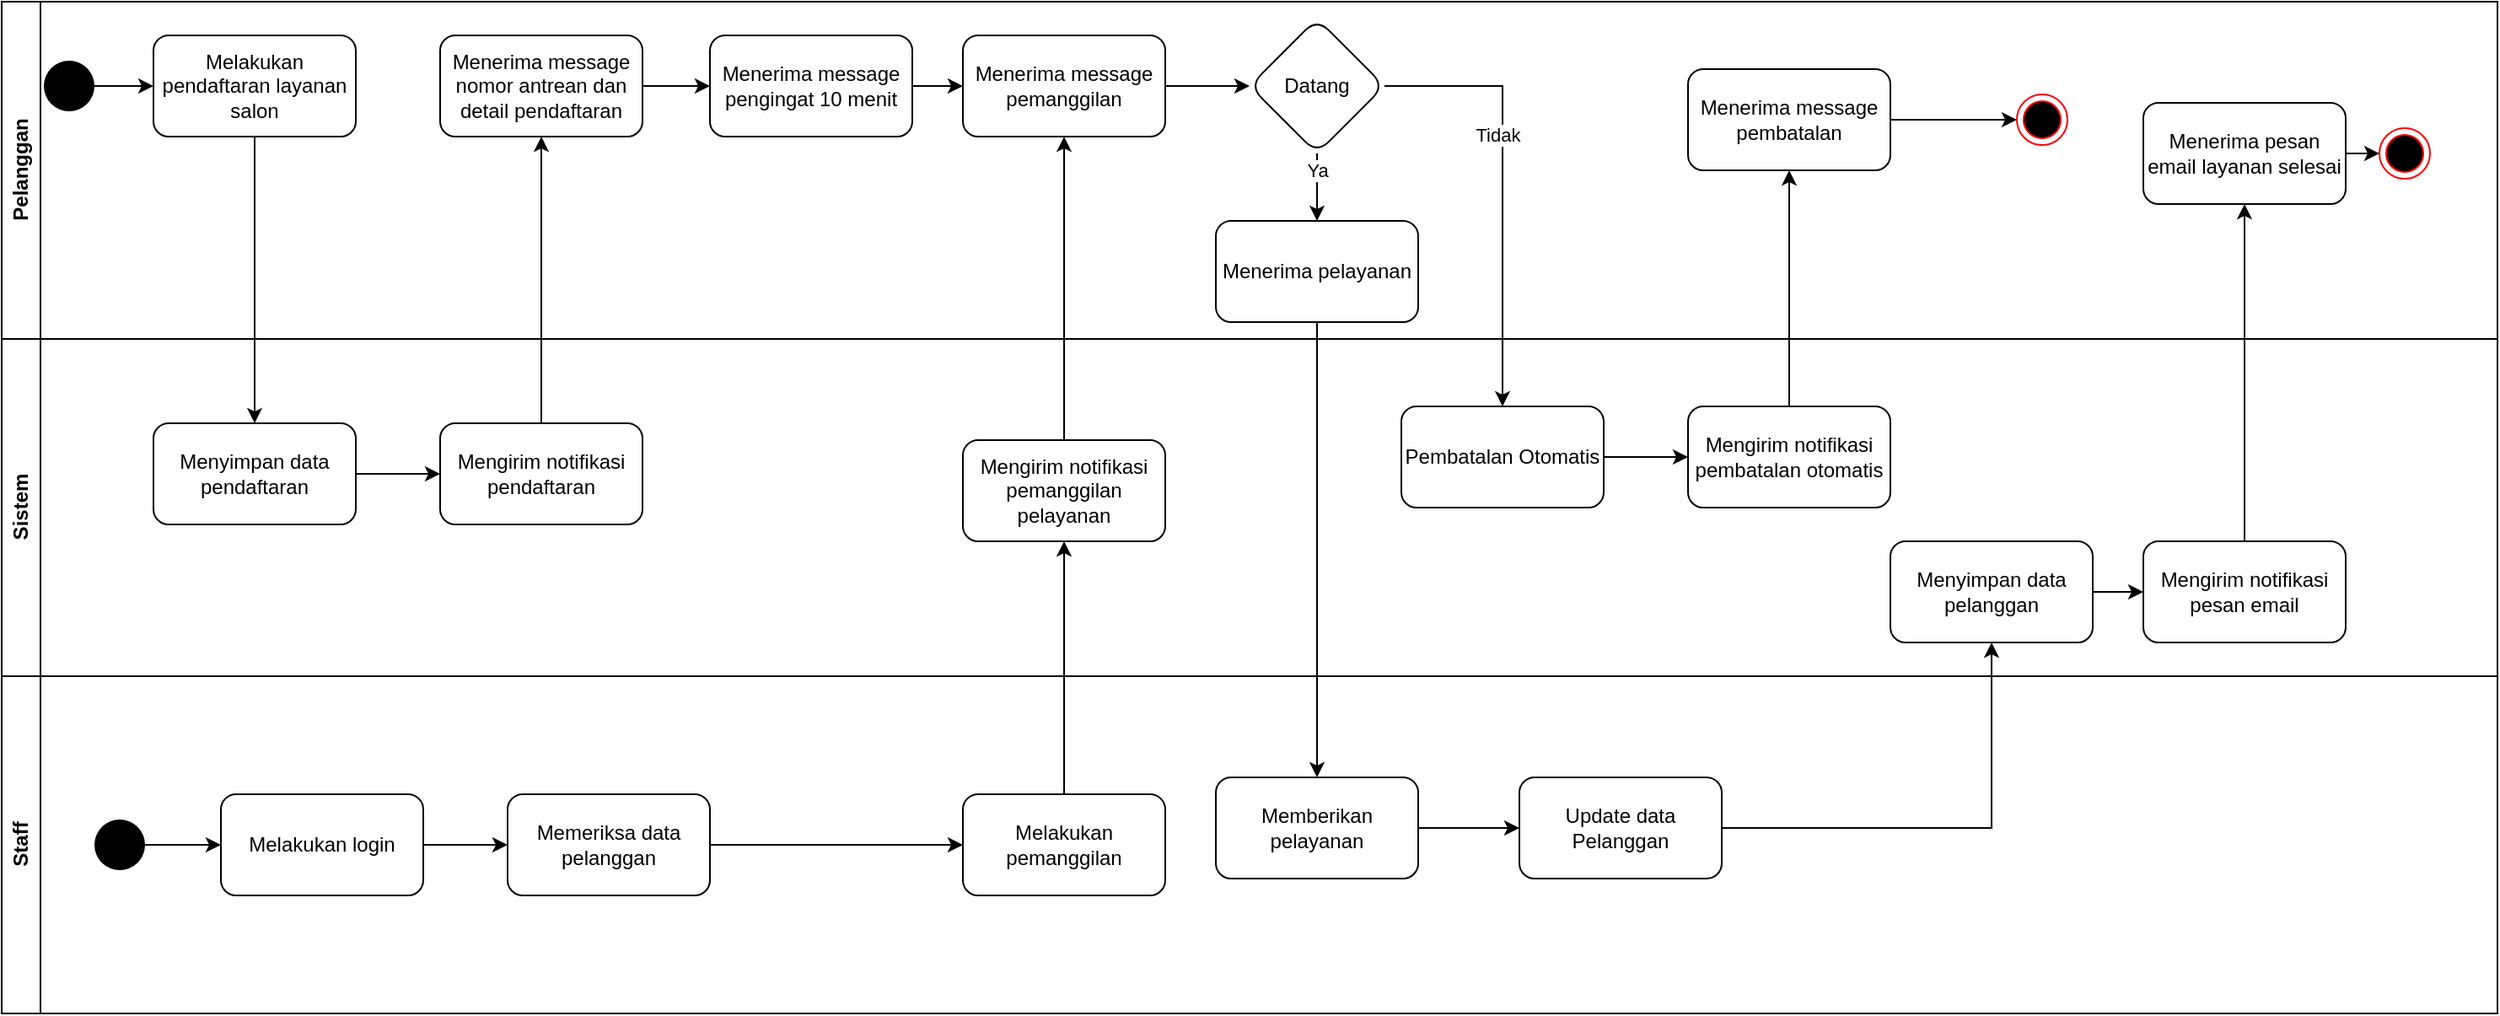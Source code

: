 <mxfile version="26.0.10">
  <diagram name="Page-1" id="v1DvpuFghXlMb7m5s1q7">
    <mxGraphModel dx="1035" dy="544" grid="1" gridSize="10" guides="1" tooltips="1" connect="1" arrows="1" fold="1" page="1" pageScale="1" pageWidth="850" pageHeight="1100" math="0" shadow="0">
      <root>
        <mxCell id="0" />
        <mxCell id="1" parent="0" />
        <mxCell id="2ou1pMSBvPDEXaXkW3Th-1" value="Pelanggan" style="swimlane;horizontal=0;whiteSpace=wrap;html=1;" parent="1" vertex="1">
          <mxGeometry x="80" y="40" width="1480" height="200" as="geometry" />
        </mxCell>
        <mxCell id="2ou1pMSBvPDEXaXkW3Th-24" style="edgeStyle=orthogonalEdgeStyle;rounded=0;orthogonalLoop=1;jettySize=auto;html=1;" parent="2ou1pMSBvPDEXaXkW3Th-1" source="2ou1pMSBvPDEXaXkW3Th-6" target="2ou1pMSBvPDEXaXkW3Th-23" edge="1">
          <mxGeometry relative="1" as="geometry" />
        </mxCell>
        <mxCell id="R3XFbn9E-05OKRnRBwvg-3" value="" style="edgeStyle=orthogonalEdgeStyle;rounded=0;orthogonalLoop=1;jettySize=auto;html=1;" edge="1" parent="2ou1pMSBvPDEXaXkW3Th-1" source="2ou1pMSBvPDEXaXkW3Th-31" target="R3XFbn9E-05OKRnRBwvg-2">
          <mxGeometry relative="1" as="geometry" />
        </mxCell>
        <mxCell id="R3XFbn9E-05OKRnRBwvg-6" value="" style="edgeStyle=orthogonalEdgeStyle;rounded=0;orthogonalLoop=1;jettySize=auto;html=1;" edge="1" parent="2ou1pMSBvPDEXaXkW3Th-1" source="2ou1pMSBvPDEXaXkW3Th-50" target="R3XFbn9E-05OKRnRBwvg-5">
          <mxGeometry relative="1" as="geometry" />
        </mxCell>
        <mxCell id="2ou1pMSBvPDEXaXkW3Th-50" value="Menerima message pemanggilan" style="whiteSpace=wrap;html=1;rounded=1;" parent="2ou1pMSBvPDEXaXkW3Th-1" vertex="1">
          <mxGeometry x="570" y="20" width="120" height="60" as="geometry" />
        </mxCell>
        <mxCell id="2ou1pMSBvPDEXaXkW3Th-53" value="Menerima pelayanan" style="whiteSpace=wrap;html=1;rounded=1;" parent="2ou1pMSBvPDEXaXkW3Th-1" vertex="1">
          <mxGeometry x="720" y="130" width="120" height="60" as="geometry" />
        </mxCell>
        <mxCell id="aqFFS7O3PuZH-hRAMnef-5" style="edgeStyle=orthogonalEdgeStyle;rounded=0;orthogonalLoop=1;jettySize=auto;html=1;" parent="2ou1pMSBvPDEXaXkW3Th-1" source="aqFFS7O3PuZH-hRAMnef-3" target="2ou1pMSBvPDEXaXkW3Th-63" edge="1">
          <mxGeometry relative="1" as="geometry" />
        </mxCell>
        <mxCell id="2ou1pMSBvPDEXaXkW3Th-63" value="" style="ellipse;html=1;shape=endState;fillColor=#000000;strokeColor=#ff0000;" parent="2ou1pMSBvPDEXaXkW3Th-1" vertex="1">
          <mxGeometry x="1410" y="75" width="30" height="30" as="geometry" />
        </mxCell>
        <mxCell id="R3XFbn9E-05OKRnRBwvg-4" value="" style="edgeStyle=orthogonalEdgeStyle;rounded=0;orthogonalLoop=1;jettySize=auto;html=1;" edge="1" parent="2ou1pMSBvPDEXaXkW3Th-1" source="R3XFbn9E-05OKRnRBwvg-2" target="2ou1pMSBvPDEXaXkW3Th-50">
          <mxGeometry relative="1" as="geometry" />
        </mxCell>
        <mxCell id="R3XFbn9E-05OKRnRBwvg-2" value="Menerima message pengingat 10 menit " style="whiteSpace=wrap;html=1;rounded=1;" vertex="1" parent="2ou1pMSBvPDEXaXkW3Th-1">
          <mxGeometry x="420" y="20" width="120" height="60" as="geometry" />
        </mxCell>
        <mxCell id="2ou1pMSBvPDEXaXkW3Th-6" value="" style="shape=waypoint;sketch=0;fillStyle=solid;size=6;pointerEvents=1;points=[];fillColor=none;resizable=0;rotatable=0;perimeter=centerPerimeter;snapToPoint=1;strokeWidth=13;" parent="2ou1pMSBvPDEXaXkW3Th-1" vertex="1">
          <mxGeometry x="30" y="40" width="20" height="20" as="geometry" />
        </mxCell>
        <mxCell id="2ou1pMSBvPDEXaXkW3Th-23" value="Melakukan pendaftaran layanan salon" style="whiteSpace=wrap;html=1;rounded=1;" parent="2ou1pMSBvPDEXaXkW3Th-1" vertex="1">
          <mxGeometry x="90" y="20" width="120" height="60" as="geometry" />
        </mxCell>
        <mxCell id="2ou1pMSBvPDEXaXkW3Th-27" value="Menyimpan data pendaftaran" style="whiteSpace=wrap;html=1;rounded=1;" parent="2ou1pMSBvPDEXaXkW3Th-1" vertex="1">
          <mxGeometry x="90" y="250" width="120" height="60" as="geometry" />
        </mxCell>
        <mxCell id="2ou1pMSBvPDEXaXkW3Th-28" value="" style="edgeStyle=orthogonalEdgeStyle;rounded=0;orthogonalLoop=1;jettySize=auto;html=1;" parent="2ou1pMSBvPDEXaXkW3Th-1" source="2ou1pMSBvPDEXaXkW3Th-23" target="2ou1pMSBvPDEXaXkW3Th-27" edge="1">
          <mxGeometry relative="1" as="geometry" />
        </mxCell>
        <mxCell id="2ou1pMSBvPDEXaXkW3Th-29" value="Mengirim notifikasi pendaftaran" style="whiteSpace=wrap;html=1;rounded=1;" parent="2ou1pMSBvPDEXaXkW3Th-1" vertex="1">
          <mxGeometry x="260" y="250" width="120" height="60" as="geometry" />
        </mxCell>
        <mxCell id="2ou1pMSBvPDEXaXkW3Th-32" value="" style="edgeStyle=orthogonalEdgeStyle;rounded=0;orthogonalLoop=1;jettySize=auto;html=1;" parent="2ou1pMSBvPDEXaXkW3Th-1" source="2ou1pMSBvPDEXaXkW3Th-29" target="2ou1pMSBvPDEXaXkW3Th-31" edge="1">
          <mxGeometry relative="1" as="geometry" />
        </mxCell>
        <mxCell id="2ou1pMSBvPDEXaXkW3Th-31" value="Menerima message nomor antrean dan detail pendaftaran" style="whiteSpace=wrap;html=1;rounded=1;" parent="2ou1pMSBvPDEXaXkW3Th-1" vertex="1">
          <mxGeometry x="260" y="20" width="120" height="60" as="geometry" />
        </mxCell>
        <mxCell id="2ou1pMSBvPDEXaXkW3Th-30" value="" style="edgeStyle=orthogonalEdgeStyle;rounded=0;orthogonalLoop=1;jettySize=auto;html=1;" parent="2ou1pMSBvPDEXaXkW3Th-1" source="2ou1pMSBvPDEXaXkW3Th-27" target="2ou1pMSBvPDEXaXkW3Th-29" edge="1">
          <mxGeometry relative="1" as="geometry" />
        </mxCell>
        <mxCell id="R3XFbn9E-05OKRnRBwvg-7" value="" style="edgeStyle=orthogonalEdgeStyle;rounded=0;orthogonalLoop=1;jettySize=auto;html=1;" edge="1" parent="2ou1pMSBvPDEXaXkW3Th-1" source="R3XFbn9E-05OKRnRBwvg-5" target="2ou1pMSBvPDEXaXkW3Th-53">
          <mxGeometry relative="1" as="geometry" />
        </mxCell>
        <mxCell id="R3XFbn9E-05OKRnRBwvg-12" value="Ya" style="edgeLabel;html=1;align=center;verticalAlign=middle;resizable=0;points=[];" vertex="1" connectable="0" parent="R3XFbn9E-05OKRnRBwvg-7">
          <mxGeometry x="-0.15" y="1" relative="1" as="geometry">
            <mxPoint x="-1" y="-7" as="offset" />
          </mxGeometry>
        </mxCell>
        <mxCell id="R3XFbn9E-05OKRnRBwvg-5" value="Datang" style="rhombus;whiteSpace=wrap;html=1;rounded=1;" vertex="1" parent="2ou1pMSBvPDEXaXkW3Th-1">
          <mxGeometry x="740" y="10" width="80" height="80" as="geometry" />
        </mxCell>
        <mxCell id="R3XFbn9E-05OKRnRBwvg-8" value="" style="ellipse;html=1;shape=endState;fillColor=#000000;strokeColor=#ff0000;" vertex="1" parent="2ou1pMSBvPDEXaXkW3Th-1">
          <mxGeometry x="1195" y="55" width="30" height="30" as="geometry" />
        </mxCell>
        <mxCell id="aqFFS7O3PuZH-hRAMnef-3" value="Menerima pesan email layanan selesai" style="whiteSpace=wrap;html=1;rounded=1;" parent="2ou1pMSBvPDEXaXkW3Th-1" vertex="1">
          <mxGeometry x="1270" y="60" width="120" height="60" as="geometry" />
        </mxCell>
        <mxCell id="R3XFbn9E-05OKRnRBwvg-20" style="edgeStyle=orthogonalEdgeStyle;rounded=0;orthogonalLoop=1;jettySize=auto;html=1;" edge="1" parent="2ou1pMSBvPDEXaXkW3Th-1" source="R3XFbn9E-05OKRnRBwvg-18" target="R3XFbn9E-05OKRnRBwvg-8">
          <mxGeometry relative="1" as="geometry" />
        </mxCell>
        <mxCell id="R3XFbn9E-05OKRnRBwvg-18" value="Menerima message pembatalan" style="whiteSpace=wrap;html=1;rounded=1;" vertex="1" parent="2ou1pMSBvPDEXaXkW3Th-1">
          <mxGeometry x="1000" y="40" width="120" height="60" as="geometry" />
        </mxCell>
        <mxCell id="2ou1pMSBvPDEXaXkW3Th-2" value="&lt;div&gt;Sistem&lt;/div&gt;" style="swimlane;horizontal=0;whiteSpace=wrap;html=1;" parent="1" vertex="1">
          <mxGeometry x="80" y="240" width="1480" height="200" as="geometry" />
        </mxCell>
        <mxCell id="2ou1pMSBvPDEXaXkW3Th-48" value="Mengirim notifikasi pemanggilan pelayanan" style="whiteSpace=wrap;html=1;rounded=1;" parent="2ou1pMSBvPDEXaXkW3Th-2" vertex="1">
          <mxGeometry x="570" y="60" width="120" height="60" as="geometry" />
        </mxCell>
        <mxCell id="R3XFbn9E-05OKRnRBwvg-16" value="" style="edgeStyle=orthogonalEdgeStyle;rounded=0;orthogonalLoop=1;jettySize=auto;html=1;" edge="1" parent="2ou1pMSBvPDEXaXkW3Th-2" source="R3XFbn9E-05OKRnRBwvg-13" target="R3XFbn9E-05OKRnRBwvg-15">
          <mxGeometry relative="1" as="geometry" />
        </mxCell>
        <mxCell id="R3XFbn9E-05OKRnRBwvg-13" value="Pembatalan Otomatis" style="whiteSpace=wrap;html=1;rounded=1;" vertex="1" parent="2ou1pMSBvPDEXaXkW3Th-2">
          <mxGeometry x="830" y="40" width="120" height="60" as="geometry" />
        </mxCell>
        <mxCell id="R3XFbn9E-05OKRnRBwvg-15" value="Mengirim notifikasi pembatalan otomatis" style="whiteSpace=wrap;html=1;rounded=1;" vertex="1" parent="2ou1pMSBvPDEXaXkW3Th-2">
          <mxGeometry x="1000" y="40" width="120" height="60" as="geometry" />
        </mxCell>
        <mxCell id="2ou1pMSBvPDEXaXkW3Th-61" value="Menyimpan data pelanggan" style="whiteSpace=wrap;html=1;rounded=1;" parent="2ou1pMSBvPDEXaXkW3Th-2" vertex="1">
          <mxGeometry x="1120" y="120" width="120" height="60" as="geometry" />
        </mxCell>
        <mxCell id="aqFFS7O3PuZH-hRAMnef-1" value="Mengirim notifikasi pesan email" style="whiteSpace=wrap;html=1;rounded=1;" parent="2ou1pMSBvPDEXaXkW3Th-2" vertex="1">
          <mxGeometry x="1270" y="120" width="120" height="60" as="geometry" />
        </mxCell>
        <mxCell id="aqFFS7O3PuZH-hRAMnef-2" value="" style="edgeStyle=orthogonalEdgeStyle;rounded=0;orthogonalLoop=1;jettySize=auto;html=1;" parent="2ou1pMSBvPDEXaXkW3Th-2" source="2ou1pMSBvPDEXaXkW3Th-61" target="aqFFS7O3PuZH-hRAMnef-1" edge="1">
          <mxGeometry relative="1" as="geometry" />
        </mxCell>
        <mxCell id="2ou1pMSBvPDEXaXkW3Th-3" value="Staff" style="swimlane;horizontal=0;whiteSpace=wrap;html=1;" parent="1" vertex="1">
          <mxGeometry x="80" y="440" width="1480" height="200" as="geometry" />
        </mxCell>
        <mxCell id="2ou1pMSBvPDEXaXkW3Th-37" style="edgeStyle=orthogonalEdgeStyle;rounded=0;orthogonalLoop=1;jettySize=auto;html=1;" parent="2ou1pMSBvPDEXaXkW3Th-3" source="2ou1pMSBvPDEXaXkW3Th-15" target="2ou1pMSBvPDEXaXkW3Th-18" edge="1">
          <mxGeometry relative="1" as="geometry" />
        </mxCell>
        <mxCell id="2ou1pMSBvPDEXaXkW3Th-15" value="" style="shape=waypoint;sketch=0;fillStyle=solid;size=6;pointerEvents=1;points=[];fillColor=none;resizable=0;rotatable=0;perimeter=centerPerimeter;snapToPoint=1;strokeWidth=13;" parent="2ou1pMSBvPDEXaXkW3Th-3" vertex="1">
          <mxGeometry x="60" y="90" width="20" height="20" as="geometry" />
        </mxCell>
        <mxCell id="2ou1pMSBvPDEXaXkW3Th-39" value="" style="edgeStyle=orthogonalEdgeStyle;rounded=0;orthogonalLoop=1;jettySize=auto;html=1;" parent="2ou1pMSBvPDEXaXkW3Th-3" source="2ou1pMSBvPDEXaXkW3Th-18" target="2ou1pMSBvPDEXaXkW3Th-38" edge="1">
          <mxGeometry relative="1" as="geometry" />
        </mxCell>
        <mxCell id="2ou1pMSBvPDEXaXkW3Th-18" value="Melakukan login" style="whiteSpace=wrap;html=1;rounded=1;" parent="2ou1pMSBvPDEXaXkW3Th-3" vertex="1">
          <mxGeometry x="130" y="70" width="120" height="60" as="geometry" />
        </mxCell>
        <mxCell id="2ou1pMSBvPDEXaXkW3Th-41" value="" style="edgeStyle=orthogonalEdgeStyle;rounded=0;orthogonalLoop=1;jettySize=auto;html=1;" parent="2ou1pMSBvPDEXaXkW3Th-3" source="2ou1pMSBvPDEXaXkW3Th-38" target="2ou1pMSBvPDEXaXkW3Th-40" edge="1">
          <mxGeometry relative="1" as="geometry" />
        </mxCell>
        <mxCell id="2ou1pMSBvPDEXaXkW3Th-38" value="Memeriksa data pelanggan" style="whiteSpace=wrap;html=1;rounded=1;" parent="2ou1pMSBvPDEXaXkW3Th-3" vertex="1">
          <mxGeometry x="300" y="70" width="120" height="60" as="geometry" />
        </mxCell>
        <mxCell id="2ou1pMSBvPDEXaXkW3Th-40" value="Melakukan pemanggilan" style="whiteSpace=wrap;html=1;rounded=1;" parent="2ou1pMSBvPDEXaXkW3Th-3" vertex="1">
          <mxGeometry x="570" y="70" width="120" height="60" as="geometry" />
        </mxCell>
        <mxCell id="2ou1pMSBvPDEXaXkW3Th-60" value="" style="edgeStyle=orthogonalEdgeStyle;rounded=0;orthogonalLoop=1;jettySize=auto;html=1;" parent="2ou1pMSBvPDEXaXkW3Th-3" source="2ou1pMSBvPDEXaXkW3Th-57" target="2ou1pMSBvPDEXaXkW3Th-59" edge="1">
          <mxGeometry relative="1" as="geometry" />
        </mxCell>
        <mxCell id="2ou1pMSBvPDEXaXkW3Th-57" value="Memberikan pelayanan" style="whiteSpace=wrap;html=1;rounded=1;" parent="2ou1pMSBvPDEXaXkW3Th-3" vertex="1">
          <mxGeometry x="720" y="60" width="120" height="60" as="geometry" />
        </mxCell>
        <mxCell id="2ou1pMSBvPDEXaXkW3Th-59" value="Update data Pelanggan" style="whiteSpace=wrap;html=1;rounded=1;" parent="2ou1pMSBvPDEXaXkW3Th-3" vertex="1">
          <mxGeometry x="900" y="60" width="120" height="60" as="geometry" />
        </mxCell>
        <mxCell id="2ou1pMSBvPDEXaXkW3Th-49" value="" style="edgeStyle=orthogonalEdgeStyle;rounded=0;orthogonalLoop=1;jettySize=auto;html=1;" parent="1" source="2ou1pMSBvPDEXaXkW3Th-40" target="2ou1pMSBvPDEXaXkW3Th-48" edge="1">
          <mxGeometry relative="1" as="geometry" />
        </mxCell>
        <mxCell id="2ou1pMSBvPDEXaXkW3Th-52" style="edgeStyle=orthogonalEdgeStyle;rounded=0;orthogonalLoop=1;jettySize=auto;html=1;entryX=0.5;entryY=1;entryDx=0;entryDy=0;" parent="1" source="2ou1pMSBvPDEXaXkW3Th-48" target="2ou1pMSBvPDEXaXkW3Th-50" edge="1">
          <mxGeometry relative="1" as="geometry">
            <mxPoint x="710" y="130" as="targetPoint" />
          </mxGeometry>
        </mxCell>
        <mxCell id="2ou1pMSBvPDEXaXkW3Th-58" value="" style="edgeStyle=orthogonalEdgeStyle;rounded=0;orthogonalLoop=1;jettySize=auto;html=1;" parent="1" source="2ou1pMSBvPDEXaXkW3Th-53" target="2ou1pMSBvPDEXaXkW3Th-57" edge="1">
          <mxGeometry relative="1" as="geometry" />
        </mxCell>
        <mxCell id="2ou1pMSBvPDEXaXkW3Th-62" value="" style="edgeStyle=orthogonalEdgeStyle;rounded=0;orthogonalLoop=1;jettySize=auto;html=1;" parent="1" source="2ou1pMSBvPDEXaXkW3Th-59" target="2ou1pMSBvPDEXaXkW3Th-61" edge="1">
          <mxGeometry relative="1" as="geometry" />
        </mxCell>
        <mxCell id="R3XFbn9E-05OKRnRBwvg-14" value="" style="edgeStyle=orthogonalEdgeStyle;rounded=0;orthogonalLoop=1;jettySize=auto;html=1;" edge="1" parent="1" source="R3XFbn9E-05OKRnRBwvg-5" target="R3XFbn9E-05OKRnRBwvg-13">
          <mxGeometry relative="1" as="geometry" />
        </mxCell>
        <mxCell id="R3XFbn9E-05OKRnRBwvg-17" value="Tidak" style="edgeLabel;html=1;align=center;verticalAlign=middle;resizable=0;points=[];" vertex="1" connectable="0" parent="R3XFbn9E-05OKRnRBwvg-14">
          <mxGeometry x="-0.243" y="-3" relative="1" as="geometry">
            <mxPoint as="offset" />
          </mxGeometry>
        </mxCell>
        <mxCell id="R3XFbn9E-05OKRnRBwvg-19" value="" style="edgeStyle=orthogonalEdgeStyle;rounded=0;orthogonalLoop=1;jettySize=auto;html=1;" edge="1" parent="1" source="R3XFbn9E-05OKRnRBwvg-15" target="R3XFbn9E-05OKRnRBwvg-18">
          <mxGeometry relative="1" as="geometry" />
        </mxCell>
        <mxCell id="aqFFS7O3PuZH-hRAMnef-4" value="" style="edgeStyle=orthogonalEdgeStyle;rounded=0;orthogonalLoop=1;jettySize=auto;html=1;" parent="1" source="aqFFS7O3PuZH-hRAMnef-1" target="aqFFS7O3PuZH-hRAMnef-3" edge="1">
          <mxGeometry relative="1" as="geometry" />
        </mxCell>
      </root>
    </mxGraphModel>
  </diagram>
</mxfile>
